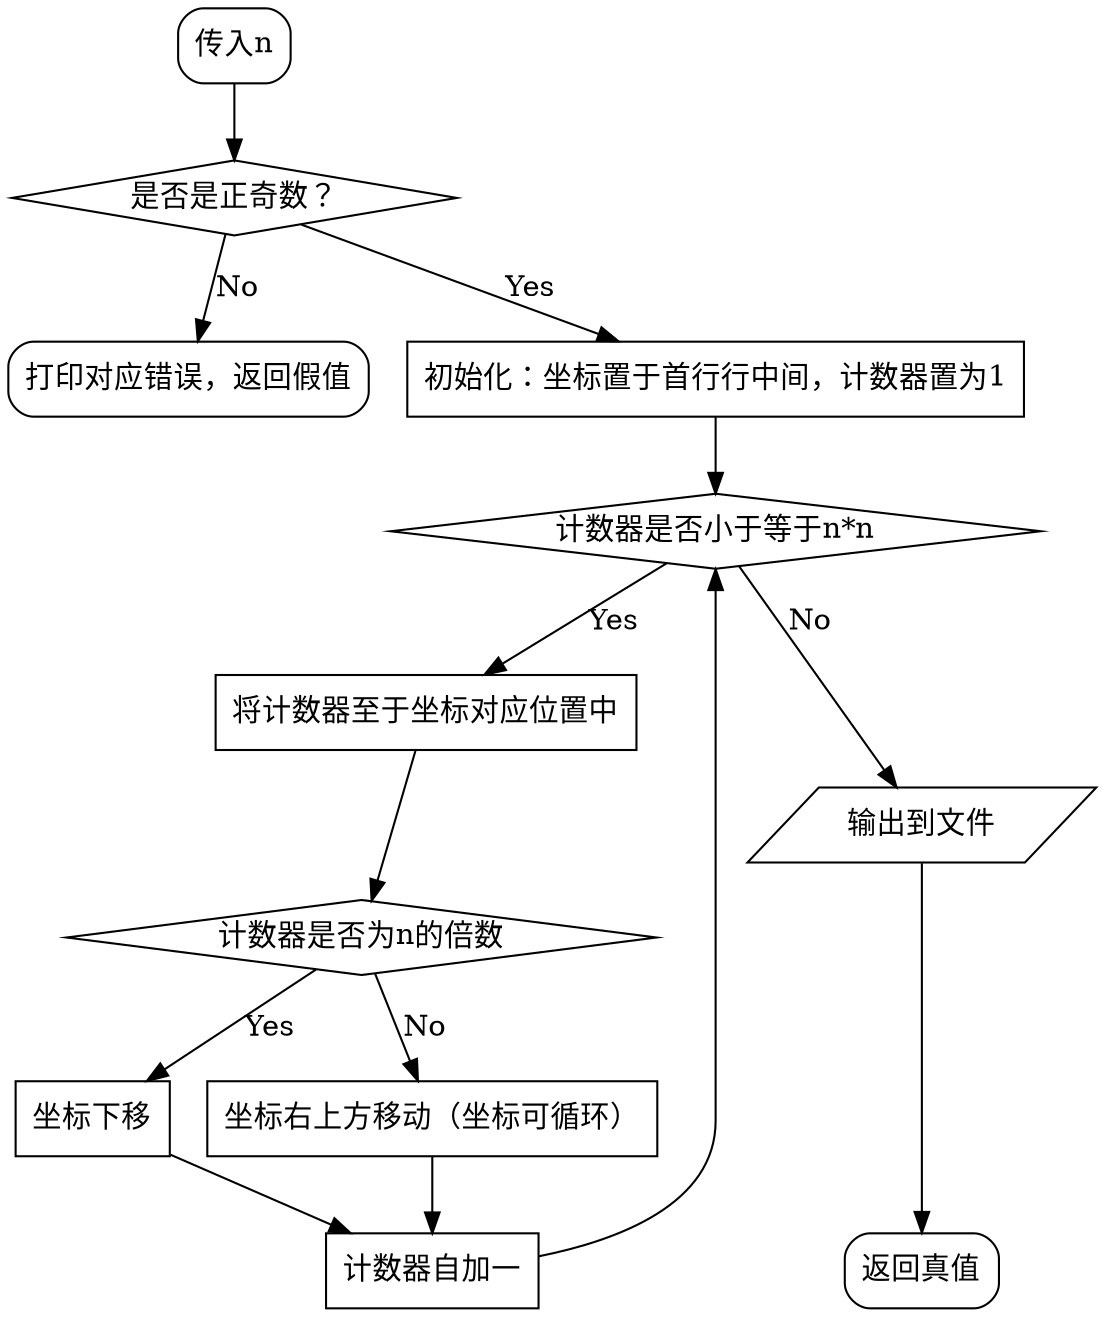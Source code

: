 digraph {
  node[shape=box];

  start[style=rounded,label="传入n"];
  checkOdd[shape=diamond,label="是否是正奇数？"];
  error[style=rounded,label="打印对应错误，返回假值"];
  initPos[label="初始化：坐标置于首行行中间，计数器置为1"];
  loopCheck[shape=diamond,label="计数器是否小于等于n*n"];
  assign[label="将计数器至于坐标对应位置中"];
  modCheck[shape=diamond,label="计数器是否为n的倍数"];
  crossMov[label="坐标右上方移动（坐标可循环）"];
  downMov[label="坐标下移"];
  add[label="计数器自加一"];
  printToFile[shape=parallelogram,label="输出到文件"];
  {rank=max; correct[style=rounded,label="返回真值"];}

  start -> checkOdd;
  checkOdd -> error[label="No"];
  checkOdd -> initPos[label="Yes"];
  initPos -> loopCheck;
  loopCheck -> assign[label="Yes"];
  loopCheck -> printToFile[label="No"];
  assign -> modCheck;
  modCheck -> downMov[label="Yes"];
  modCheck -> crossMov[label="No"];
  downMov -> add;
  crossMov -> add;
  add -> loopCheck;
  printToFile -> correct;
}
